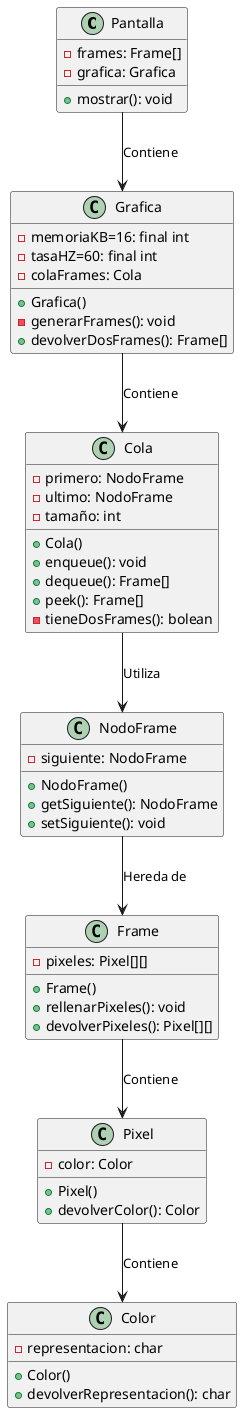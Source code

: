 @startuml

class Pantalla {
    -frames: Frame[]
    -grafica: Grafica
    +mostrar(): void
}

class Grafica {
    -memoriaKB=16: final int
    -tasaHZ=60: final int
    -colaFrames: Cola
    +Grafica()
    -generarFrames(): void
    +devolverDosFrames(): Frame[]
}

class Cola {
    -primero: NodoFrame
    -ultimo: NodoFrame
    -tamaño: int
    +Cola()
    +enqueue(): void
    +dequeue(): Frame[]
    +peek(): Frame[]
    -tieneDosFrames(): bolean
}

class NodoFrame {
    -siguiente: NodoFrame
    +NodoFrame()
    +getSiguiente(): NodoFrame
    +setSiguiente(): void
}

class Frame {
    -pixeles: Pixel[][]
    +Frame()
    +rellenarPixeles(): void
    +devolverPixeles(): Pixel[][]
}

class Pixel {
    -color: Color
    +Pixel()
    +devolverColor(): Color
}

class Color {
    -representacion: char
    +Color()
    +devolverRepresentacion(): char
}

Pantalla --> Grafica: "Contiene"
Grafica --> Cola: "Contiene"
Cola --> NodoFrame: "Utiliza"
NodoFrame --> Frame: "Hereda de"
Frame --> Pixel: "Contiene"
Pixel --> Color: "Contiene"

@enduml
